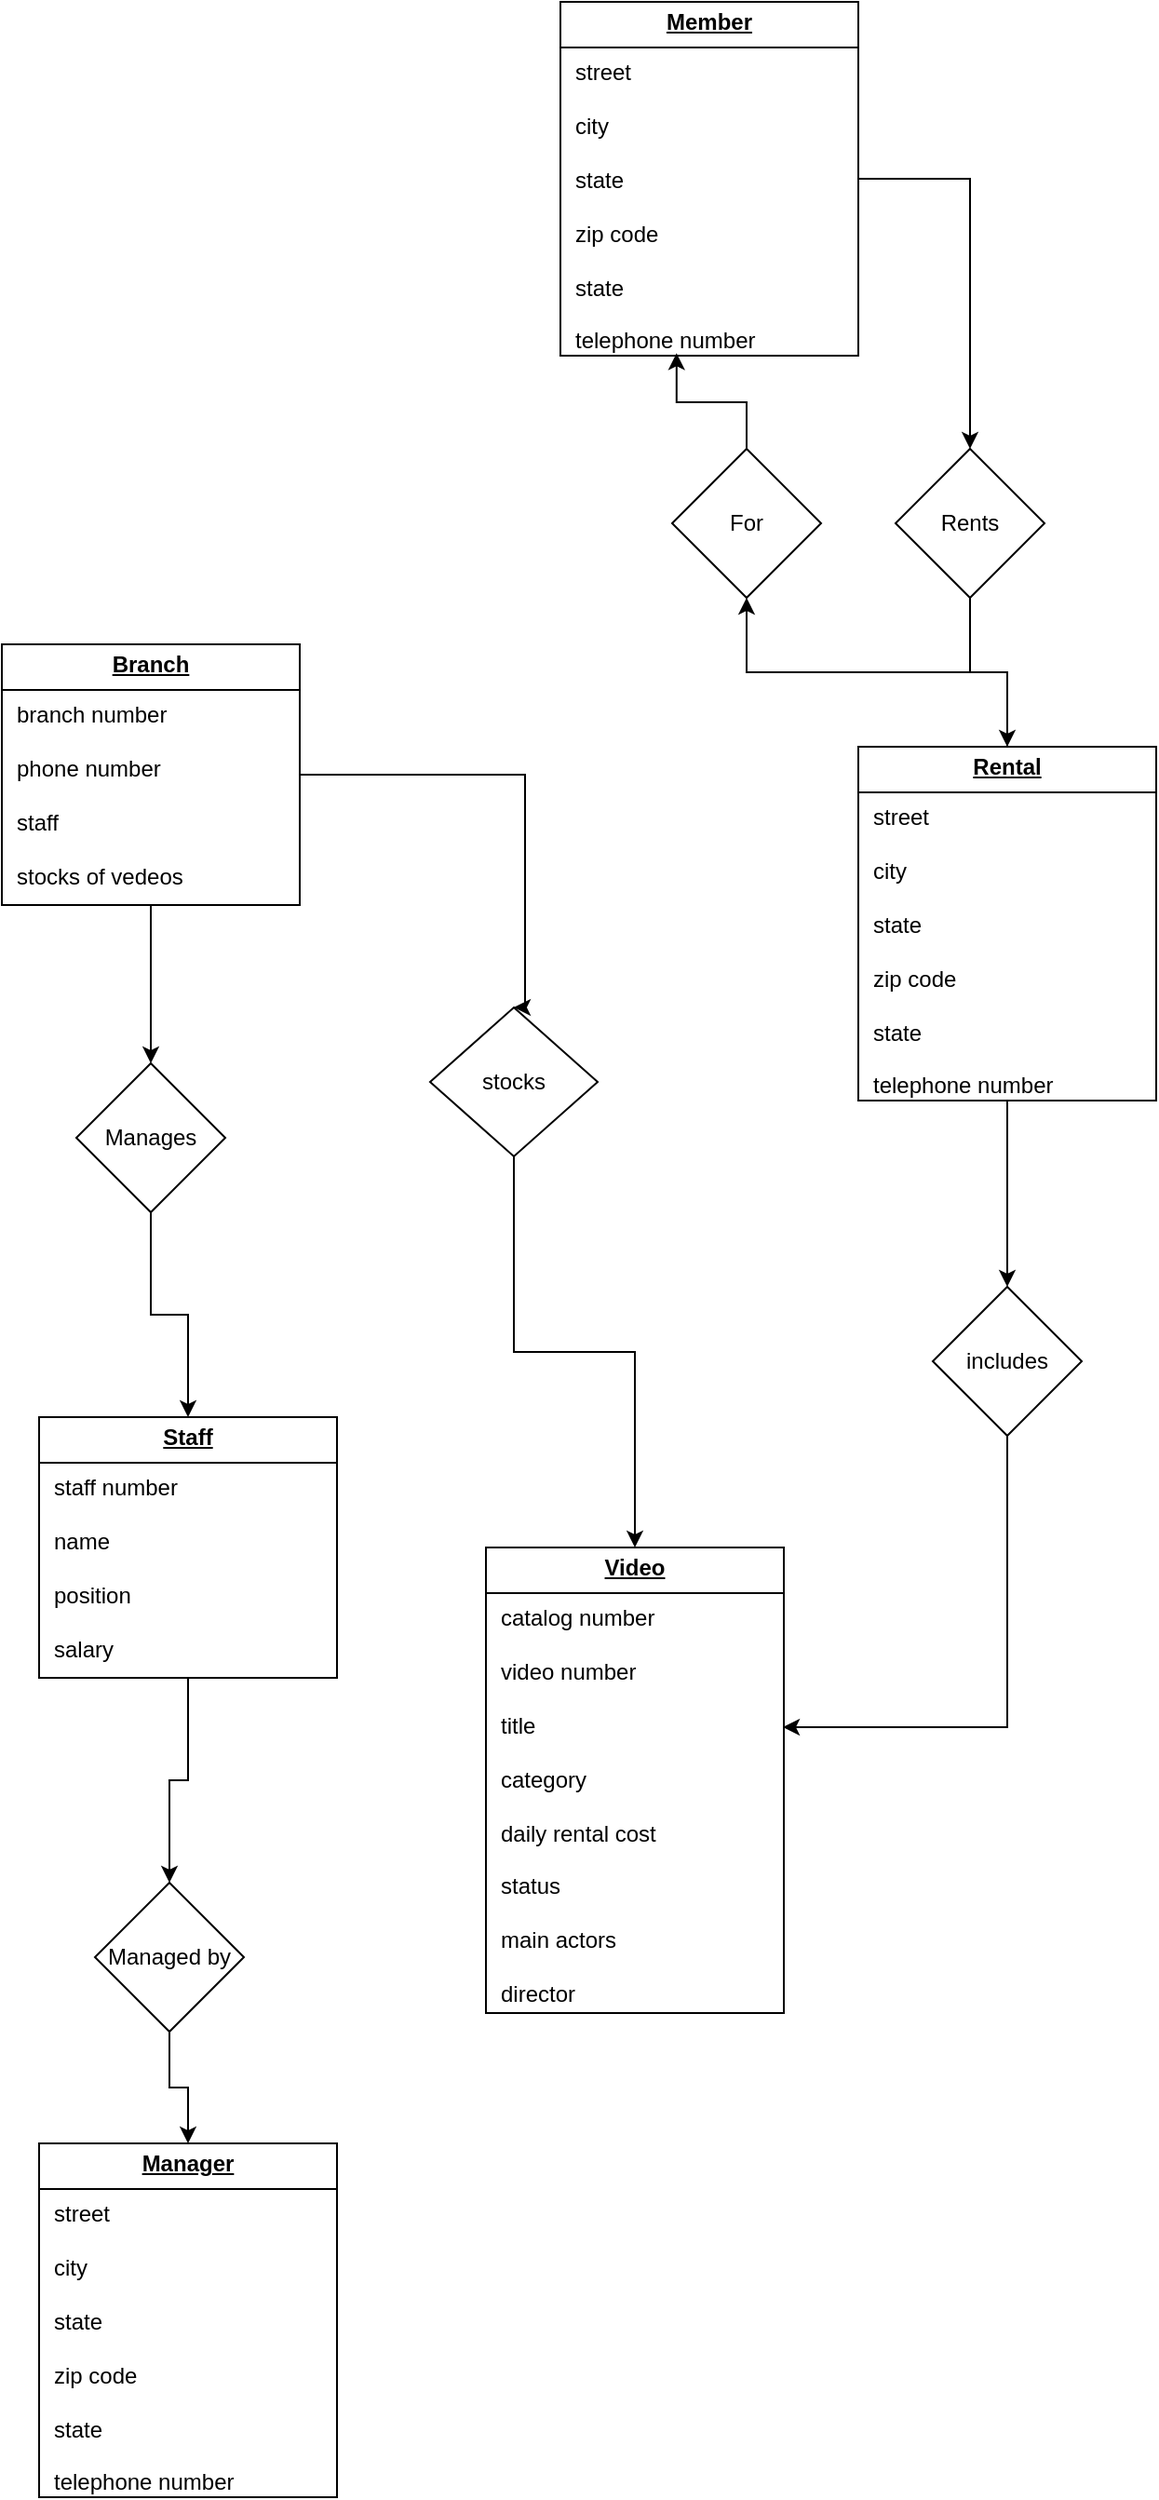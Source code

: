 <mxfile version="24.7.4">
  <diagram name="Page-1" id="ZeNm71Y0B4gWRsVF5r2O">
    <mxGraphModel dx="1390" dy="1524" grid="1" gridSize="10" guides="1" tooltips="1" connect="1" arrows="1" fold="1" page="1" pageScale="1" pageWidth="850" pageHeight="1100" math="0" shadow="0">
      <root>
        <mxCell id="0" />
        <mxCell id="1" parent="0" />
        <mxCell id="VPn5llHsreJsiAB-6K2s-33" value="" style="edgeStyle=orthogonalEdgeStyle;rounded=0;orthogonalLoop=1;jettySize=auto;html=1;" edge="1" parent="1" source="VPn5llHsreJsiAB-6K2s-17" target="VPn5llHsreJsiAB-6K2s-32">
          <mxGeometry relative="1" as="geometry" />
        </mxCell>
        <mxCell id="VPn5llHsreJsiAB-6K2s-17" value="&lt;p style=&quot;margin:0px;margin-top:4px;text-align:center;text-decoration:underline;&quot;&gt;&lt;b&gt;Branch&lt;/b&gt;&lt;/p&gt;&lt;hr size=&quot;1&quot; style=&quot;border-style:solid;&quot;&gt;&lt;p style=&quot;margin:0px;margin-left:8px;&quot;&gt;branch number&lt;br&gt;&lt;br&gt;phone number&lt;br&gt;&lt;br&gt;staff&lt;br&gt;&lt;br&gt;stocks of vedeos&lt;br&gt;&lt;br&gt;&lt;br&gt;&lt;br&gt;&lt;br&gt;&lt;/p&gt;" style="verticalAlign=top;align=left;overflow=fill;html=1;whiteSpace=wrap;rounded=0;glass=0;shadow=0;" vertex="1" parent="1">
          <mxGeometry x="-160" y="75" width="160" height="140" as="geometry" />
        </mxCell>
        <mxCell id="VPn5llHsreJsiAB-6K2s-23" value="&lt;p style=&quot;margin:0px;margin-top:4px;text-align:center;text-decoration:underline;&quot;&gt;&lt;b&gt;Video&lt;/b&gt;&lt;/p&gt;&lt;hr size=&quot;1&quot; style=&quot;border-style:solid;&quot;&gt;&lt;p style=&quot;margin:0px;margin-left:8px;&quot;&gt;catalog number&lt;br&gt;&lt;br&gt;video number&lt;br&gt;&lt;br&gt;title&lt;br&gt;&lt;br&gt;category&lt;br&gt;&lt;br&gt;daily rental cost&lt;br&gt;&lt;br&gt;status&lt;br&gt;&lt;br&gt;main actors&lt;br&gt;&lt;br&gt;director&lt;/p&gt;" style="verticalAlign=top;align=left;overflow=fill;html=1;whiteSpace=wrap;rounded=0;glass=0;shadow=0;" vertex="1" parent="1">
          <mxGeometry x="100" y="560" width="160" height="250" as="geometry" />
        </mxCell>
        <mxCell id="VPn5llHsreJsiAB-6K2s-36" value="" style="edgeStyle=orthogonalEdgeStyle;rounded=0;orthogonalLoop=1;jettySize=auto;html=1;" edge="1" parent="1" source="VPn5llHsreJsiAB-6K2s-24" target="VPn5llHsreJsiAB-6K2s-35">
          <mxGeometry relative="1" as="geometry" />
        </mxCell>
        <mxCell id="VPn5llHsreJsiAB-6K2s-24" value="&lt;p style=&quot;margin:0px;margin-top:4px;text-align:center;text-decoration:underline;&quot;&gt;&lt;b&gt;Staff&lt;/b&gt;&lt;/p&gt;&lt;hr size=&quot;1&quot; style=&quot;border-style:solid;&quot;&gt;&lt;p style=&quot;margin:0px;margin-left:8px;&quot;&gt;staff number&lt;br&gt;&lt;br&gt;name&lt;br&gt;&lt;br&gt;position&lt;br&gt;&lt;br&gt;salary&lt;br&gt;&lt;br&gt;&lt;br&gt;&lt;br&gt;&lt;br&gt;&lt;/p&gt;" style="verticalAlign=top;align=left;overflow=fill;html=1;whiteSpace=wrap;rounded=0;glass=0;shadow=0;" vertex="1" parent="1">
          <mxGeometry x="-140" y="490" width="160" height="140" as="geometry" />
        </mxCell>
        <mxCell id="VPn5llHsreJsiAB-6K2s-25" value="&lt;p style=&quot;margin:0px;margin-top:4px;text-align:center;text-decoration:underline;&quot;&gt;&lt;b&gt;Manager&lt;/b&gt;&lt;/p&gt;&lt;hr size=&quot;1&quot; style=&quot;border-style:solid;&quot;&gt;&lt;p style=&quot;margin:0px;margin-left:8px;&quot;&gt;street&lt;br&gt;&lt;br&gt;city&lt;br&gt;&lt;br&gt;state&lt;br&gt;&lt;br&gt;zip code&lt;br&gt;&lt;br&gt;state&lt;br&gt;&lt;br&gt;telephone number&lt;/p&gt;" style="verticalAlign=top;align=left;overflow=fill;html=1;whiteSpace=wrap;rounded=0;glass=0;shadow=0;" vertex="1" parent="1">
          <mxGeometry x="-140" y="880" width="160" height="190" as="geometry" />
        </mxCell>
        <mxCell id="VPn5llHsreJsiAB-6K2s-43" value="" style="edgeStyle=orthogonalEdgeStyle;rounded=0;orthogonalLoop=1;jettySize=auto;html=1;" edge="1" parent="1" source="VPn5llHsreJsiAB-6K2s-26" target="VPn5llHsreJsiAB-6K2s-41">
          <mxGeometry relative="1" as="geometry" />
        </mxCell>
        <mxCell id="VPn5llHsreJsiAB-6K2s-50" style="edgeStyle=orthogonalEdgeStyle;rounded=0;orthogonalLoop=1;jettySize=auto;html=1;exitX=0.5;exitY=0;exitDx=0;exitDy=0;entryX=0.5;entryY=1;entryDx=0;entryDy=0;" edge="1" parent="1" source="VPn5llHsreJsiAB-6K2s-26" target="VPn5llHsreJsiAB-6K2s-48">
          <mxGeometry relative="1" as="geometry" />
        </mxCell>
        <mxCell id="VPn5llHsreJsiAB-6K2s-26" value="&lt;p style=&quot;margin:0px;margin-top:4px;text-align:center;text-decoration:underline;&quot;&gt;&lt;b&gt;Rental&lt;/b&gt;&lt;/p&gt;&lt;hr size=&quot;1&quot; style=&quot;border-style:solid;&quot;&gt;&lt;p style=&quot;margin:0px;margin-left:8px;&quot;&gt;street&lt;br&gt;&lt;br&gt;city&lt;br&gt;&lt;br&gt;state&lt;br&gt;&lt;br&gt;zip code&lt;br&gt;&lt;br&gt;state&lt;br&gt;&lt;br&gt;telephone number&lt;/p&gt;" style="verticalAlign=top;align=left;overflow=fill;html=1;whiteSpace=wrap;rounded=0;glass=0;shadow=0;" vertex="1" parent="1">
          <mxGeometry x="300" y="130" width="160" height="190" as="geometry" />
        </mxCell>
        <mxCell id="VPn5llHsreJsiAB-6K2s-46" style="edgeStyle=orthogonalEdgeStyle;rounded=0;orthogonalLoop=1;jettySize=auto;html=1;" edge="1" parent="1" source="VPn5llHsreJsiAB-6K2s-27" target="VPn5llHsreJsiAB-6K2s-45">
          <mxGeometry relative="1" as="geometry" />
        </mxCell>
        <mxCell id="VPn5llHsreJsiAB-6K2s-27" value="&lt;p style=&quot;margin:0px;margin-top:4px;text-align:center;text-decoration:underline;&quot;&gt;&lt;b&gt;Member&lt;/b&gt;&lt;/p&gt;&lt;hr size=&quot;1&quot; style=&quot;border-style:solid;&quot;&gt;&lt;p style=&quot;margin:0px;margin-left:8px;&quot;&gt;street&lt;br&gt;&lt;br&gt;city&lt;br&gt;&lt;br&gt;state&lt;br&gt;&lt;br&gt;zip code&lt;br&gt;&lt;br&gt;state&lt;br&gt;&lt;br&gt;telephone number&lt;/p&gt;" style="verticalAlign=top;align=left;overflow=fill;html=1;whiteSpace=wrap;rounded=0;glass=0;shadow=0;" vertex="1" parent="1">
          <mxGeometry x="140" y="-270" width="160" height="190" as="geometry" />
        </mxCell>
        <mxCell id="VPn5llHsreJsiAB-6K2s-34" value="" style="edgeStyle=orthogonalEdgeStyle;rounded=0;orthogonalLoop=1;jettySize=auto;html=1;" edge="1" parent="1" source="VPn5llHsreJsiAB-6K2s-32" target="VPn5llHsreJsiAB-6K2s-24">
          <mxGeometry relative="1" as="geometry" />
        </mxCell>
        <mxCell id="VPn5llHsreJsiAB-6K2s-32" value="Manages" style="rhombus;whiteSpace=wrap;html=1;" vertex="1" parent="1">
          <mxGeometry x="-120" y="300" width="80" height="80" as="geometry" />
        </mxCell>
        <mxCell id="VPn5llHsreJsiAB-6K2s-37" value="" style="edgeStyle=orthogonalEdgeStyle;rounded=0;orthogonalLoop=1;jettySize=auto;html=1;" edge="1" parent="1" source="VPn5llHsreJsiAB-6K2s-35" target="VPn5llHsreJsiAB-6K2s-25">
          <mxGeometry relative="1" as="geometry" />
        </mxCell>
        <mxCell id="VPn5llHsreJsiAB-6K2s-35" value="Managed by" style="rhombus;whiteSpace=wrap;html=1;" vertex="1" parent="1">
          <mxGeometry x="-110" y="740" width="80" height="80" as="geometry" />
        </mxCell>
        <mxCell id="VPn5llHsreJsiAB-6K2s-40" style="edgeStyle=orthogonalEdgeStyle;rounded=0;orthogonalLoop=1;jettySize=auto;html=1;" edge="1" parent="1" source="VPn5llHsreJsiAB-6K2s-38" target="VPn5llHsreJsiAB-6K2s-23">
          <mxGeometry relative="1" as="geometry" />
        </mxCell>
        <mxCell id="VPn5llHsreJsiAB-6K2s-38" value="stocks" style="rhombus;whiteSpace=wrap;html=1;" vertex="1" parent="1">
          <mxGeometry x="70" y="270" width="90" height="80" as="geometry" />
        </mxCell>
        <mxCell id="VPn5llHsreJsiAB-6K2s-39" style="edgeStyle=orthogonalEdgeStyle;rounded=0;orthogonalLoop=1;jettySize=auto;html=1;exitX=1;exitY=0.5;exitDx=0;exitDy=0;entryX=0.5;entryY=0;entryDx=0;entryDy=0;" edge="1" parent="1" source="VPn5llHsreJsiAB-6K2s-17" target="VPn5llHsreJsiAB-6K2s-38">
          <mxGeometry relative="1" as="geometry">
            <mxPoint x="10.0" y="144.6" as="sourcePoint" />
            <mxPoint x="120" y="270" as="targetPoint" />
            <Array as="points">
              <mxPoint x="121" y="145" />
              <mxPoint x="121" y="270" />
            </Array>
          </mxGeometry>
        </mxCell>
        <mxCell id="VPn5llHsreJsiAB-6K2s-41" value="includes" style="rhombus;whiteSpace=wrap;html=1;" vertex="1" parent="1">
          <mxGeometry x="340" y="420" width="80" height="80" as="geometry" />
        </mxCell>
        <mxCell id="VPn5llHsreJsiAB-6K2s-42" style="edgeStyle=orthogonalEdgeStyle;rounded=0;orthogonalLoop=1;jettySize=auto;html=1;exitX=0.5;exitY=1;exitDx=0;exitDy=0;entryX=0.997;entryY=0.386;entryDx=0;entryDy=0;entryPerimeter=0;" edge="1" parent="1" source="VPn5llHsreJsiAB-6K2s-41" target="VPn5llHsreJsiAB-6K2s-23">
          <mxGeometry relative="1" as="geometry" />
        </mxCell>
        <mxCell id="VPn5llHsreJsiAB-6K2s-47" style="edgeStyle=orthogonalEdgeStyle;rounded=0;orthogonalLoop=1;jettySize=auto;html=1;exitX=0.5;exitY=1;exitDx=0;exitDy=0;" edge="1" parent="1" source="VPn5llHsreJsiAB-6K2s-45" target="VPn5llHsreJsiAB-6K2s-26">
          <mxGeometry relative="1" as="geometry" />
        </mxCell>
        <mxCell id="VPn5llHsreJsiAB-6K2s-45" value="Rents" style="rhombus;whiteSpace=wrap;html=1;" vertex="1" parent="1">
          <mxGeometry x="320" y="-30" width="80" height="80" as="geometry" />
        </mxCell>
        <mxCell id="VPn5llHsreJsiAB-6K2s-48" value="For" style="rhombus;whiteSpace=wrap;html=1;" vertex="1" parent="1">
          <mxGeometry x="200" y="-30" width="80" height="80" as="geometry" />
        </mxCell>
        <mxCell id="VPn5llHsreJsiAB-6K2s-49" style="edgeStyle=orthogonalEdgeStyle;rounded=0;orthogonalLoop=1;jettySize=auto;html=1;entryX=0.39;entryY=0.993;entryDx=0;entryDy=0;entryPerimeter=0;" edge="1" parent="1" source="VPn5llHsreJsiAB-6K2s-48" target="VPn5llHsreJsiAB-6K2s-27">
          <mxGeometry relative="1" as="geometry" />
        </mxCell>
        <mxCell id="VPn5llHsreJsiAB-6K2s-51" style="edgeStyle=orthogonalEdgeStyle;rounded=0;orthogonalLoop=1;jettySize=auto;html=1;exitX=0.5;exitY=1;exitDx=0;exitDy=0;" edge="1" parent="1" source="VPn5llHsreJsiAB-6K2s-24" target="VPn5llHsreJsiAB-6K2s-24">
          <mxGeometry relative="1" as="geometry" />
        </mxCell>
      </root>
    </mxGraphModel>
  </diagram>
</mxfile>
